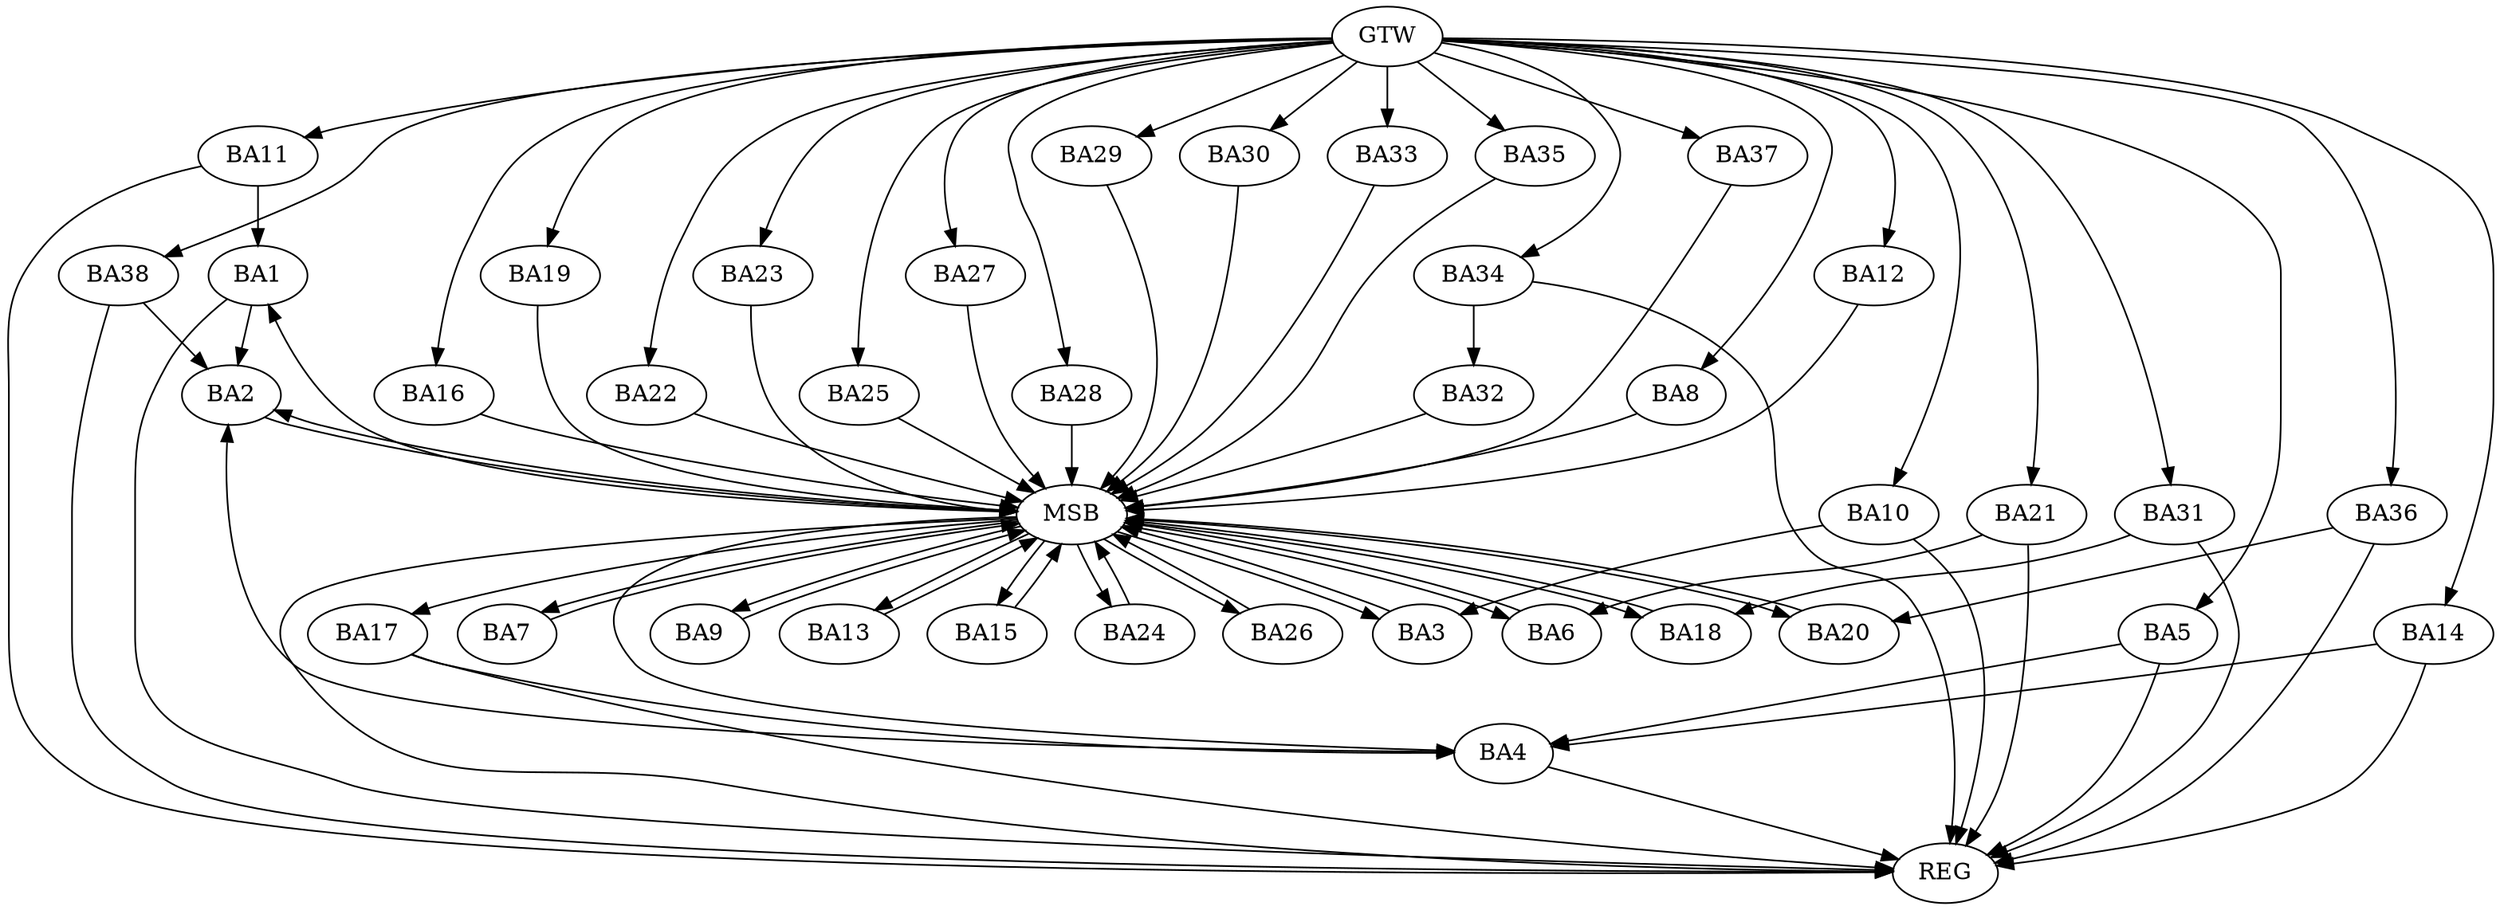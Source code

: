 strict digraph G {
  BA1 [ label="BA1" ];
  BA2 [ label="BA2" ];
  BA3 [ label="BA3" ];
  BA4 [ label="BA4" ];
  BA5 [ label="BA5" ];
  BA6 [ label="BA6" ];
  BA7 [ label="BA7" ];
  BA8 [ label="BA8" ];
  BA9 [ label="BA9" ];
  BA10 [ label="BA10" ];
  BA11 [ label="BA11" ];
  BA12 [ label="BA12" ];
  BA13 [ label="BA13" ];
  BA14 [ label="BA14" ];
  BA15 [ label="BA15" ];
  BA16 [ label="BA16" ];
  BA17 [ label="BA17" ];
  BA18 [ label="BA18" ];
  BA19 [ label="BA19" ];
  BA20 [ label="BA20" ];
  BA21 [ label="BA21" ];
  BA22 [ label="BA22" ];
  BA23 [ label="BA23" ];
  BA24 [ label="BA24" ];
  BA25 [ label="BA25" ];
  BA26 [ label="BA26" ];
  BA27 [ label="BA27" ];
  BA28 [ label="BA28" ];
  BA29 [ label="BA29" ];
  BA30 [ label="BA30" ];
  BA31 [ label="BA31" ];
  BA32 [ label="BA32" ];
  BA33 [ label="BA33" ];
  BA34 [ label="BA34" ];
  BA35 [ label="BA35" ];
  BA36 [ label="BA36" ];
  BA37 [ label="BA37" ];
  BA38 [ label="BA38" ];
  GTW [ label="GTW" ];
  REG [ label="REG" ];
  MSB [ label="MSB" ];
  BA1 -> BA2;
  BA4 -> BA2;
  BA5 -> BA4;
  BA10 -> BA3;
  BA11 -> BA1;
  BA14 -> BA4;
  BA17 -> BA4;
  BA21 -> BA6;
  BA31 -> BA18;
  BA34 -> BA32;
  BA36 -> BA20;
  BA38 -> BA2;
  GTW -> BA5;
  GTW -> BA8;
  GTW -> BA10;
  GTW -> BA11;
  GTW -> BA12;
  GTW -> BA14;
  GTW -> BA16;
  GTW -> BA19;
  GTW -> BA21;
  GTW -> BA22;
  GTW -> BA23;
  GTW -> BA25;
  GTW -> BA27;
  GTW -> BA28;
  GTW -> BA29;
  GTW -> BA30;
  GTW -> BA31;
  GTW -> BA33;
  GTW -> BA34;
  GTW -> BA35;
  GTW -> BA36;
  GTW -> BA37;
  GTW -> BA38;
  BA1 -> REG;
  BA4 -> REG;
  BA5 -> REG;
  BA10 -> REG;
  BA11 -> REG;
  BA14 -> REG;
  BA17 -> REG;
  BA21 -> REG;
  BA31 -> REG;
  BA34 -> REG;
  BA36 -> REG;
  BA38 -> REG;
  BA2 -> MSB;
  MSB -> BA1;
  MSB -> REG;
  BA3 -> MSB;
  MSB -> BA2;
  BA6 -> MSB;
  BA7 -> MSB;
  MSB -> BA6;
  BA8 -> MSB;
  BA9 -> MSB;
  BA12 -> MSB;
  BA13 -> MSB;
  MSB -> BA9;
  BA15 -> MSB;
  BA16 -> MSB;
  BA18 -> MSB;
  MSB -> BA13;
  BA19 -> MSB;
  MSB -> BA17;
  BA20 -> MSB;
  MSB -> BA18;
  BA22 -> MSB;
  BA23 -> MSB;
  BA24 -> MSB;
  BA25 -> MSB;
  MSB -> BA4;
  BA26 -> MSB;
  MSB -> BA15;
  BA27 -> MSB;
  BA28 -> MSB;
  BA29 -> MSB;
  MSB -> BA24;
  BA30 -> MSB;
  MSB -> BA7;
  BA32 -> MSB;
  MSB -> BA26;
  BA33 -> MSB;
  MSB -> BA3;
  BA35 -> MSB;
  BA37 -> MSB;
  MSB -> BA20;
}
